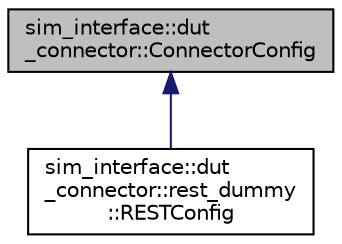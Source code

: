 digraph "sim_interface::dut_connector::ConnectorConfig"
{
 // LATEX_PDF_SIZE
  edge [fontname="Helvetica",fontsize="10",labelfontname="Helvetica",labelfontsize="10"];
  node [fontname="Helvetica",fontsize="10",shape=record];
  Node1 [label="sim_interface::dut\l_connector::ConnectorConfig",height=0.2,width=0.4,color="black", fillcolor="grey75", style="filled", fontcolor="black",tooltip=" "];
  Node1 -> Node2 [dir="back",color="midnightblue",fontsize="10",style="solid",fontname="Helvetica"];
  Node2 [label="sim_interface::dut\l_connector::rest_dummy\l::RESTConfig",height=0.2,width=0.4,color="black", fillcolor="white", style="filled",URL="$classsim__interface_1_1dut__connector_1_1rest__dummy_1_1RESTConfig.html",tooltip=" "];
}
